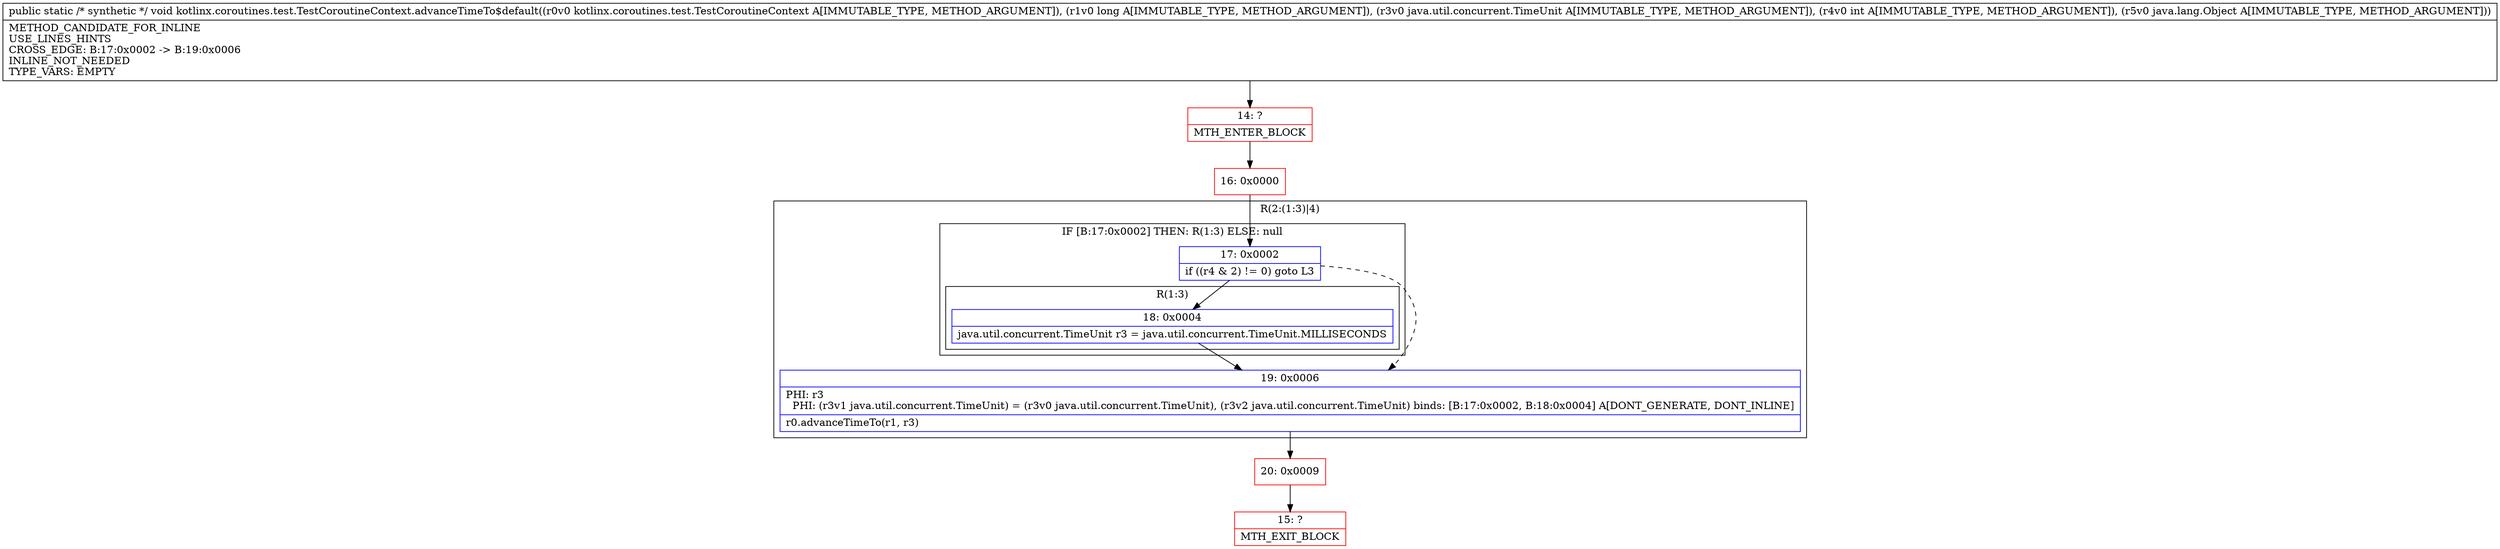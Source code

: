 digraph "CFG forkotlinx.coroutines.test.TestCoroutineContext.advanceTimeTo$default(Lkotlinx\/coroutines\/test\/TestCoroutineContext;JLjava\/util\/concurrent\/TimeUnit;ILjava\/lang\/Object;)V" {
subgraph cluster_Region_1776878687 {
label = "R(2:(1:3)|4)";
node [shape=record,color=blue];
subgraph cluster_IfRegion_1066353341 {
label = "IF [B:17:0x0002] THEN: R(1:3) ELSE: null";
node [shape=record,color=blue];
Node_17 [shape=record,label="{17\:\ 0x0002|if ((r4 & 2) != 0) goto L3\l}"];
subgraph cluster_Region_583751353 {
label = "R(1:3)";
node [shape=record,color=blue];
Node_18 [shape=record,label="{18\:\ 0x0004|java.util.concurrent.TimeUnit r3 = java.util.concurrent.TimeUnit.MILLISECONDS\l}"];
}
}
Node_19 [shape=record,label="{19\:\ 0x0006|PHI: r3 \l  PHI: (r3v1 java.util.concurrent.TimeUnit) = (r3v0 java.util.concurrent.TimeUnit), (r3v2 java.util.concurrent.TimeUnit) binds: [B:17:0x0002, B:18:0x0004] A[DONT_GENERATE, DONT_INLINE]\l|r0.advanceTimeTo(r1, r3)\l}"];
}
Node_14 [shape=record,color=red,label="{14\:\ ?|MTH_ENTER_BLOCK\l}"];
Node_16 [shape=record,color=red,label="{16\:\ 0x0000}"];
Node_20 [shape=record,color=red,label="{20\:\ 0x0009}"];
Node_15 [shape=record,color=red,label="{15\:\ ?|MTH_EXIT_BLOCK\l}"];
MethodNode[shape=record,label="{public static \/* synthetic *\/ void kotlinx.coroutines.test.TestCoroutineContext.advanceTimeTo$default((r0v0 kotlinx.coroutines.test.TestCoroutineContext A[IMMUTABLE_TYPE, METHOD_ARGUMENT]), (r1v0 long A[IMMUTABLE_TYPE, METHOD_ARGUMENT]), (r3v0 java.util.concurrent.TimeUnit A[IMMUTABLE_TYPE, METHOD_ARGUMENT]), (r4v0 int A[IMMUTABLE_TYPE, METHOD_ARGUMENT]), (r5v0 java.lang.Object A[IMMUTABLE_TYPE, METHOD_ARGUMENT]))  | METHOD_CANDIDATE_FOR_INLINE\lUSE_LINES_HINTS\lCROSS_EDGE: B:17:0x0002 \-\> B:19:0x0006\lINLINE_NOT_NEEDED\lTYPE_VARS: EMPTY\l}"];
MethodNode -> Node_14;Node_17 -> Node_18;
Node_17 -> Node_19[style=dashed];
Node_18 -> Node_19;
Node_19 -> Node_20;
Node_14 -> Node_16;
Node_16 -> Node_17;
Node_20 -> Node_15;
}

